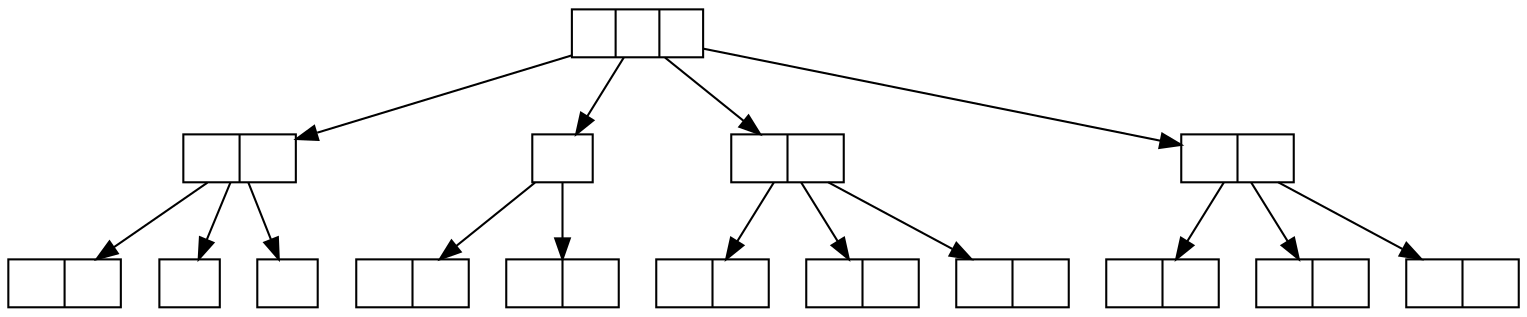 digraph b4 {
    node [shape = record,height=.1,label=" | "];
    n0[label=" | | "];
    n0 -> n1;
    nins[label="", width=.4];
    n0 -> nins;
    n0 -> n2;
    n0 -> n3;
    n1 -> n4;
    n5[label="",width=.4];
    n6[label="",width=.4];
    n1 -> n5;
    n1 -> n6;
    n2 -> n7;
    n2 -> n8;
    n2 -> n9;
    nins -> n13;
    nins -> 14;
    n3 -> n10;
    n3 -> n11;
    n3 -> n12;
}